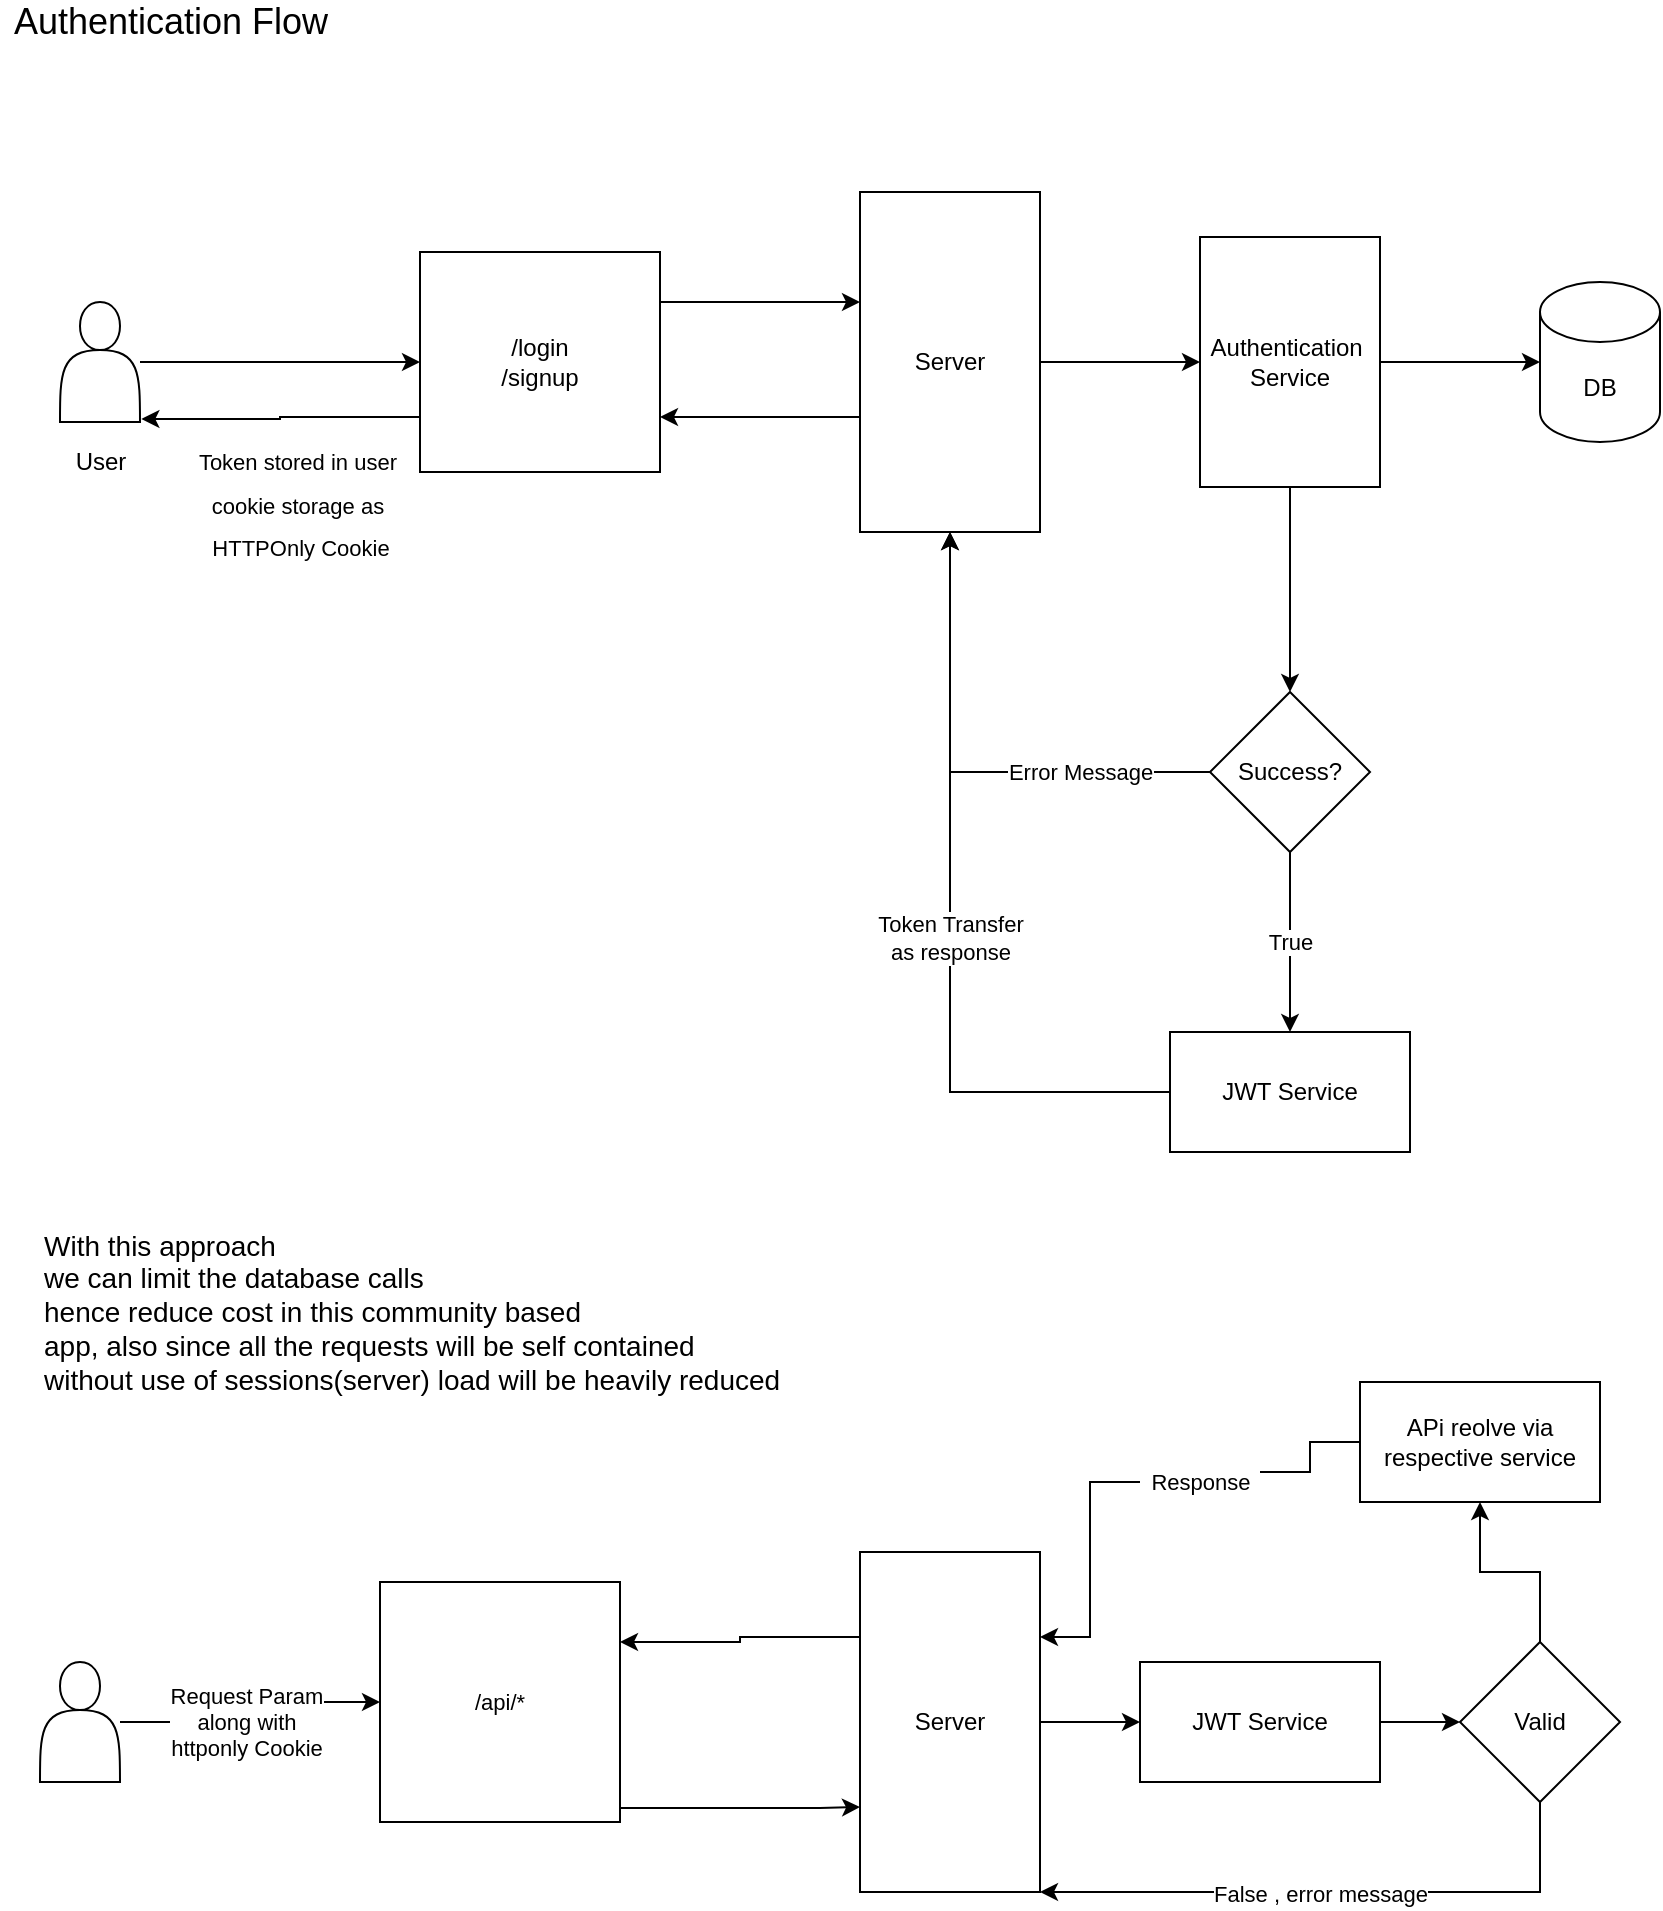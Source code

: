 <mxfile version="16.5.2" type="github" pages="2">
  <diagram id="mlN1lr6VNzN7cxFdERIH" name="Authentication">
    <mxGraphModel dx="1339" dy="592" grid="1" gridSize="10" guides="1" tooltips="1" connect="1" arrows="1" fold="1" page="1" pageScale="1" pageWidth="850" pageHeight="1100" math="0" shadow="0">
      <root>
        <mxCell id="0" />
        <mxCell id="1" parent="0" />
        <mxCell id="NsBSJuyFXzRyLEHLsMyV-5" value="" style="edgeStyle=orthogonalEdgeStyle;rounded=0;orthogonalLoop=1;jettySize=auto;html=1;" edge="1" parent="1" source="NsBSJuyFXzRyLEHLsMyV-1" target="NsBSJuyFXzRyLEHLsMyV-4">
          <mxGeometry relative="1" as="geometry" />
        </mxCell>
        <mxCell id="NsBSJuyFXzRyLEHLsMyV-1" value="" style="shape=actor;whiteSpace=wrap;html=1;" vertex="1" parent="1">
          <mxGeometry x="30" y="180" width="40" height="60" as="geometry" />
        </mxCell>
        <mxCell id="NsBSJuyFXzRyLEHLsMyV-2" value="User" style="text;html=1;align=center;verticalAlign=middle;resizable=0;points=[];autosize=1;strokeColor=none;fillColor=none;" vertex="1" parent="1">
          <mxGeometry x="30" y="250" width="40" height="20" as="geometry" />
        </mxCell>
        <mxCell id="NsBSJuyFXzRyLEHLsMyV-10" value="" style="edgeStyle=orthogonalEdgeStyle;rounded=0;orthogonalLoop=1;jettySize=auto;html=1;" edge="1" parent="1" source="NsBSJuyFXzRyLEHLsMyV-3" target="NsBSJuyFXzRyLEHLsMyV-9">
          <mxGeometry relative="1" as="geometry" />
        </mxCell>
        <mxCell id="NsBSJuyFXzRyLEHLsMyV-22" style="edgeStyle=orthogonalEdgeStyle;rounded=0;orthogonalLoop=1;jettySize=auto;html=1;exitX=0;exitY=0.75;exitDx=0;exitDy=0;entryX=1;entryY=0.75;entryDx=0;entryDy=0;fontSize=18;" edge="1" parent="1" source="NsBSJuyFXzRyLEHLsMyV-3" target="NsBSJuyFXzRyLEHLsMyV-4">
          <mxGeometry relative="1" as="geometry">
            <Array as="points">
              <mxPoint x="430" y="237" />
            </Array>
          </mxGeometry>
        </mxCell>
        <mxCell id="NsBSJuyFXzRyLEHLsMyV-3" value="Server" style="rounded=0;whiteSpace=wrap;html=1;" vertex="1" parent="1">
          <mxGeometry x="430" y="125" width="90" height="170" as="geometry" />
        </mxCell>
        <mxCell id="NsBSJuyFXzRyLEHLsMyV-6" style="edgeStyle=orthogonalEdgeStyle;rounded=0;orthogonalLoop=1;jettySize=auto;html=1;" edge="1" parent="1" source="NsBSJuyFXzRyLEHLsMyV-4">
          <mxGeometry relative="1" as="geometry">
            <mxPoint x="430" y="180" as="targetPoint" />
            <Array as="points">
              <mxPoint x="430" y="180" />
            </Array>
          </mxGeometry>
        </mxCell>
        <mxCell id="NsBSJuyFXzRyLEHLsMyV-23" style="edgeStyle=orthogonalEdgeStyle;rounded=0;orthogonalLoop=1;jettySize=auto;html=1;exitX=0;exitY=0.75;exitDx=0;exitDy=0;entryX=1.017;entryY=0.975;entryDx=0;entryDy=0;entryPerimeter=0;fontSize=18;" edge="1" parent="1" source="NsBSJuyFXzRyLEHLsMyV-4" target="NsBSJuyFXzRyLEHLsMyV-1">
          <mxGeometry relative="1" as="geometry" />
        </mxCell>
        <mxCell id="NsBSJuyFXzRyLEHLsMyV-4" value="/login&lt;br&gt;/signup" style="whiteSpace=wrap;html=1;" vertex="1" parent="1">
          <mxGeometry x="210" y="155" width="120" height="110" as="geometry" />
        </mxCell>
        <mxCell id="NsBSJuyFXzRyLEHLsMyV-12" style="edgeStyle=orthogonalEdgeStyle;rounded=0;orthogonalLoop=1;jettySize=auto;html=1;entryX=0;entryY=0.5;entryDx=0;entryDy=0;entryPerimeter=0;" edge="1" parent="1" source="NsBSJuyFXzRyLEHLsMyV-9" target="NsBSJuyFXzRyLEHLsMyV-11">
          <mxGeometry relative="1" as="geometry" />
        </mxCell>
        <mxCell id="NsBSJuyFXzRyLEHLsMyV-14" value="" style="edgeStyle=orthogonalEdgeStyle;rounded=0;orthogonalLoop=1;jettySize=auto;html=1;" edge="1" parent="1" source="NsBSJuyFXzRyLEHLsMyV-9" target="NsBSJuyFXzRyLEHLsMyV-13">
          <mxGeometry relative="1" as="geometry" />
        </mxCell>
        <mxCell id="NsBSJuyFXzRyLEHLsMyV-9" value="Authentication&amp;nbsp;&lt;br&gt;Service" style="rounded=0;whiteSpace=wrap;html=1;" vertex="1" parent="1">
          <mxGeometry x="600" y="147.5" width="90" height="125" as="geometry" />
        </mxCell>
        <mxCell id="NsBSJuyFXzRyLEHLsMyV-11" value="DB" style="shape=cylinder3;whiteSpace=wrap;html=1;boundedLbl=1;backgroundOutline=1;size=15;" vertex="1" parent="1">
          <mxGeometry x="770" y="170" width="60" height="80" as="geometry" />
        </mxCell>
        <mxCell id="NsBSJuyFXzRyLEHLsMyV-16" value="True" style="edgeStyle=orthogonalEdgeStyle;rounded=0;orthogonalLoop=1;jettySize=auto;html=1;" edge="1" parent="1" source="NsBSJuyFXzRyLEHLsMyV-13" target="NsBSJuyFXzRyLEHLsMyV-15">
          <mxGeometry relative="1" as="geometry" />
        </mxCell>
        <mxCell id="NsBSJuyFXzRyLEHLsMyV-19" style="edgeStyle=orthogonalEdgeStyle;rounded=0;orthogonalLoop=1;jettySize=auto;html=1;entryX=0.5;entryY=1;entryDx=0;entryDy=0;" edge="1" parent="1" source="NsBSJuyFXzRyLEHLsMyV-13" target="NsBSJuyFXzRyLEHLsMyV-3">
          <mxGeometry relative="1" as="geometry" />
        </mxCell>
        <mxCell id="NsBSJuyFXzRyLEHLsMyV-20" value="Error Message" style="edgeLabel;html=1;align=center;verticalAlign=middle;resizable=0;points=[];" vertex="1" connectable="0" parent="NsBSJuyFXzRyLEHLsMyV-19">
          <mxGeometry x="-0.208" y="4" relative="1" as="geometry">
            <mxPoint x="34" y="-4" as="offset" />
          </mxGeometry>
        </mxCell>
        <mxCell id="NsBSJuyFXzRyLEHLsMyV-13" value="Success?" style="rhombus;whiteSpace=wrap;html=1;rounded=0;" vertex="1" parent="1">
          <mxGeometry x="605" y="375" width="80" height="80" as="geometry" />
        </mxCell>
        <mxCell id="NsBSJuyFXzRyLEHLsMyV-17" style="edgeStyle=orthogonalEdgeStyle;rounded=0;orthogonalLoop=1;jettySize=auto;html=1;entryX=0.5;entryY=1;entryDx=0;entryDy=0;" edge="1" parent="1" source="NsBSJuyFXzRyLEHLsMyV-15" target="NsBSJuyFXzRyLEHLsMyV-3">
          <mxGeometry relative="1" as="geometry" />
        </mxCell>
        <mxCell id="NsBSJuyFXzRyLEHLsMyV-18" value="Token Transfer&lt;br&gt;as response" style="edgeLabel;html=1;align=center;verticalAlign=middle;resizable=0;points=[];" vertex="1" connectable="0" parent="NsBSJuyFXzRyLEHLsMyV-17">
          <mxGeometry x="-0.038" relative="1" as="geometry">
            <mxPoint as="offset" />
          </mxGeometry>
        </mxCell>
        <mxCell id="NsBSJuyFXzRyLEHLsMyV-15" value="JWT Service" style="whiteSpace=wrap;html=1;rounded=0;" vertex="1" parent="1">
          <mxGeometry x="585" y="545" width="120" height="60" as="geometry" />
        </mxCell>
        <mxCell id="NsBSJuyFXzRyLEHLsMyV-21" value="&lt;font style=&quot;font-size: 18px&quot;&gt;Authentication Flow&lt;/font&gt;" style="text;html=1;align=center;verticalAlign=middle;resizable=0;points=[];autosize=1;strokeColor=none;fillColor=none;" vertex="1" parent="1">
          <mxGeometry y="30" width="170" height="20" as="geometry" />
        </mxCell>
        <mxCell id="NsBSJuyFXzRyLEHLsMyV-24" value="&lt;font style=&quot;font-size: 11px&quot;&gt;Token stored in user&amp;nbsp;&lt;br&gt;cookie storage as&amp;nbsp;&lt;br&gt;HTTPOnly Cookie&lt;br&gt;&lt;/font&gt;" style="text;html=1;align=center;verticalAlign=middle;resizable=0;points=[];autosize=1;strokeColor=none;fillColor=none;fontSize=18;" vertex="1" parent="1">
          <mxGeometry x="90" y="240" width="120" height="80" as="geometry" />
        </mxCell>
        <mxCell id="NsBSJuyFXzRyLEHLsMyV-28" value="" style="edgeStyle=orthogonalEdgeStyle;rounded=0;orthogonalLoop=1;jettySize=auto;html=1;fontSize=11;" edge="1" parent="1" source="NsBSJuyFXzRyLEHLsMyV-25" target="NsBSJuyFXzRyLEHLsMyV-27">
          <mxGeometry relative="1" as="geometry" />
        </mxCell>
        <mxCell id="NsBSJuyFXzRyLEHLsMyV-32" value="Request Param&lt;br&gt;along with &lt;br&gt;httponly Cookie" style="edgeLabel;html=1;align=center;verticalAlign=middle;resizable=0;points=[];fontSize=11;" vertex="1" connectable="0" parent="NsBSJuyFXzRyLEHLsMyV-28">
          <mxGeometry x="-0.3" y="-3" relative="1" as="geometry">
            <mxPoint x="14" y="-3" as="offset" />
          </mxGeometry>
        </mxCell>
        <mxCell id="NsBSJuyFXzRyLEHLsMyV-25" value="" style="shape=actor;whiteSpace=wrap;html=1;fontSize=11;" vertex="1" parent="1">
          <mxGeometry x="20" y="860" width="40" height="60" as="geometry" />
        </mxCell>
        <mxCell id="NsBSJuyFXzRyLEHLsMyV-31" style="edgeStyle=orthogonalEdgeStyle;rounded=0;orthogonalLoop=1;jettySize=auto;html=1;entryX=0;entryY=0.5;entryDx=0;entryDy=0;fontSize=11;" edge="1" parent="1" source="NsBSJuyFXzRyLEHLsMyV-26" target="NsBSJuyFXzRyLEHLsMyV-30">
          <mxGeometry relative="1" as="geometry" />
        </mxCell>
        <mxCell id="NsBSJuyFXzRyLEHLsMyV-41" style="edgeStyle=orthogonalEdgeStyle;rounded=0;orthogonalLoop=1;jettySize=auto;html=1;exitX=0;exitY=0.25;exitDx=0;exitDy=0;entryX=1;entryY=0.25;entryDx=0;entryDy=0;fontSize=11;" edge="1" parent="1" source="NsBSJuyFXzRyLEHLsMyV-26" target="NsBSJuyFXzRyLEHLsMyV-27">
          <mxGeometry relative="1" as="geometry" />
        </mxCell>
        <mxCell id="NsBSJuyFXzRyLEHLsMyV-26" value="Server" style="rounded=0;whiteSpace=wrap;html=1;" vertex="1" parent="1">
          <mxGeometry x="430" y="805" width="90" height="170" as="geometry" />
        </mxCell>
        <mxCell id="NsBSJuyFXzRyLEHLsMyV-29" style="edgeStyle=orthogonalEdgeStyle;rounded=0;orthogonalLoop=1;jettySize=auto;html=1;entryX=0;entryY=0.75;entryDx=0;entryDy=0;fontSize=11;" edge="1" parent="1" source="NsBSJuyFXzRyLEHLsMyV-27" target="NsBSJuyFXzRyLEHLsMyV-26">
          <mxGeometry relative="1" as="geometry">
            <Array as="points">
              <mxPoint x="410" y="933" />
              <mxPoint x="410" y="933" />
            </Array>
          </mxGeometry>
        </mxCell>
        <mxCell id="NsBSJuyFXzRyLEHLsMyV-27" value="/api/*" style="whiteSpace=wrap;html=1;fontSize=11;" vertex="1" parent="1">
          <mxGeometry x="190" y="820" width="120" height="120" as="geometry" />
        </mxCell>
        <mxCell id="NsBSJuyFXzRyLEHLsMyV-34" value="" style="edgeStyle=orthogonalEdgeStyle;rounded=0;orthogonalLoop=1;jettySize=auto;html=1;fontSize=11;" edge="1" parent="1" source="NsBSJuyFXzRyLEHLsMyV-30" target="NsBSJuyFXzRyLEHLsMyV-33">
          <mxGeometry relative="1" as="geometry" />
        </mxCell>
        <mxCell id="NsBSJuyFXzRyLEHLsMyV-30" value="JWT Service" style="whiteSpace=wrap;html=1;rounded=0;" vertex="1" parent="1">
          <mxGeometry x="570" y="860" width="120" height="60" as="geometry" />
        </mxCell>
        <mxCell id="NsBSJuyFXzRyLEHLsMyV-35" style="edgeStyle=orthogonalEdgeStyle;rounded=0;orthogonalLoop=1;jettySize=auto;html=1;entryX=1;entryY=1;entryDx=0;entryDy=0;fontSize=11;" edge="1" parent="1" source="NsBSJuyFXzRyLEHLsMyV-33" target="NsBSJuyFXzRyLEHLsMyV-26">
          <mxGeometry relative="1" as="geometry">
            <Array as="points">
              <mxPoint x="770" y="975" />
            </Array>
          </mxGeometry>
        </mxCell>
        <mxCell id="NsBSJuyFXzRyLEHLsMyV-36" value="False , error message" style="edgeLabel;html=1;align=center;verticalAlign=middle;resizable=0;points=[];fontSize=11;" vertex="1" connectable="0" parent="NsBSJuyFXzRyLEHLsMyV-35">
          <mxGeometry x="0.05" y="1" relative="1" as="geometry">
            <mxPoint as="offset" />
          </mxGeometry>
        </mxCell>
        <mxCell id="NsBSJuyFXzRyLEHLsMyV-38" value="" style="edgeStyle=orthogonalEdgeStyle;rounded=0;orthogonalLoop=1;jettySize=auto;html=1;fontSize=11;" edge="1" parent="1" source="NsBSJuyFXzRyLEHLsMyV-33" target="NsBSJuyFXzRyLEHLsMyV-37">
          <mxGeometry relative="1" as="geometry" />
        </mxCell>
        <mxCell id="NsBSJuyFXzRyLEHLsMyV-33" value="Valid" style="rhombus;whiteSpace=wrap;html=1;rounded=0;" vertex="1" parent="1">
          <mxGeometry x="730" y="850" width="80" height="80" as="geometry" />
        </mxCell>
        <mxCell id="NsBSJuyFXzRyLEHLsMyV-39" style="edgeStyle=orthogonalEdgeStyle;rounded=0;orthogonalLoop=1;jettySize=auto;html=1;entryX=1;entryY=0.25;entryDx=0;entryDy=0;fontSize=11;startArrow=none;" edge="1" parent="1" source="NsBSJuyFXzRyLEHLsMyV-40" target="NsBSJuyFXzRyLEHLsMyV-26">
          <mxGeometry relative="1" as="geometry" />
        </mxCell>
        <mxCell id="NsBSJuyFXzRyLEHLsMyV-37" value="APi reolve via respective service" style="whiteSpace=wrap;html=1;rounded=0;" vertex="1" parent="1">
          <mxGeometry x="680" y="720" width="120" height="60" as="geometry" />
        </mxCell>
        <mxCell id="NsBSJuyFXzRyLEHLsMyV-40" value="Response" style="text;html=1;align=center;verticalAlign=middle;resizable=0;points=[];autosize=1;strokeColor=none;fillColor=none;fontSize=11;" vertex="1" parent="1">
          <mxGeometry x="570" y="760" width="60" height="20" as="geometry" />
        </mxCell>
        <mxCell id="NsBSJuyFXzRyLEHLsMyV-42" value="" style="edgeStyle=orthogonalEdgeStyle;rounded=0;orthogonalLoop=1;jettySize=auto;html=1;entryX=1;entryY=0.25;entryDx=0;entryDy=0;fontSize=11;endArrow=none;" edge="1" parent="1" source="NsBSJuyFXzRyLEHLsMyV-37" target="NsBSJuyFXzRyLEHLsMyV-40">
          <mxGeometry relative="1" as="geometry">
            <mxPoint x="680" y="750" as="sourcePoint" />
            <mxPoint x="520" y="847.5" as="targetPoint" />
          </mxGeometry>
        </mxCell>
        <mxCell id="NsBSJuyFXzRyLEHLsMyV-43" value="&lt;font style=&quot;font-size: 14px&quot;&gt;With this approach&amp;nbsp;&lt;br&gt;we can limit the database calls&lt;br&gt;hence reduce cost in this community based&lt;br&gt;app, also since all the requests will be self contained&amp;nbsp;&lt;br&gt;without use of sessions(server) load will be heavily reduced&lt;/font&gt;" style="text;html=1;align=left;verticalAlign=middle;resizable=0;points=[];autosize=1;strokeColor=none;fillColor=none;fontSize=11;" vertex="1" parent="1">
          <mxGeometry x="20" y="650" width="380" height="70" as="geometry" />
        </mxCell>
      </root>
    </mxGraphModel>
  </diagram>
  <diagram id="ZU1UuqrW1pWKJgc8ddJW" name="API Endpoints">
    <mxGraphModel dx="1138" dy="503" grid="1" gridSize="10" guides="1" tooltips="1" connect="1" arrows="1" fold="1" page="1" pageScale="1" pageWidth="850" pageHeight="1100" math="0" shadow="0">
      <root>
        <mxCell id="c0v6UYOoIOKIt0m8rgRB-0" />
        <mxCell id="c0v6UYOoIOKIt0m8rgRB-1" parent="c0v6UYOoIOKIt0m8rgRB-0" />
      </root>
    </mxGraphModel>
  </diagram>
</mxfile>
